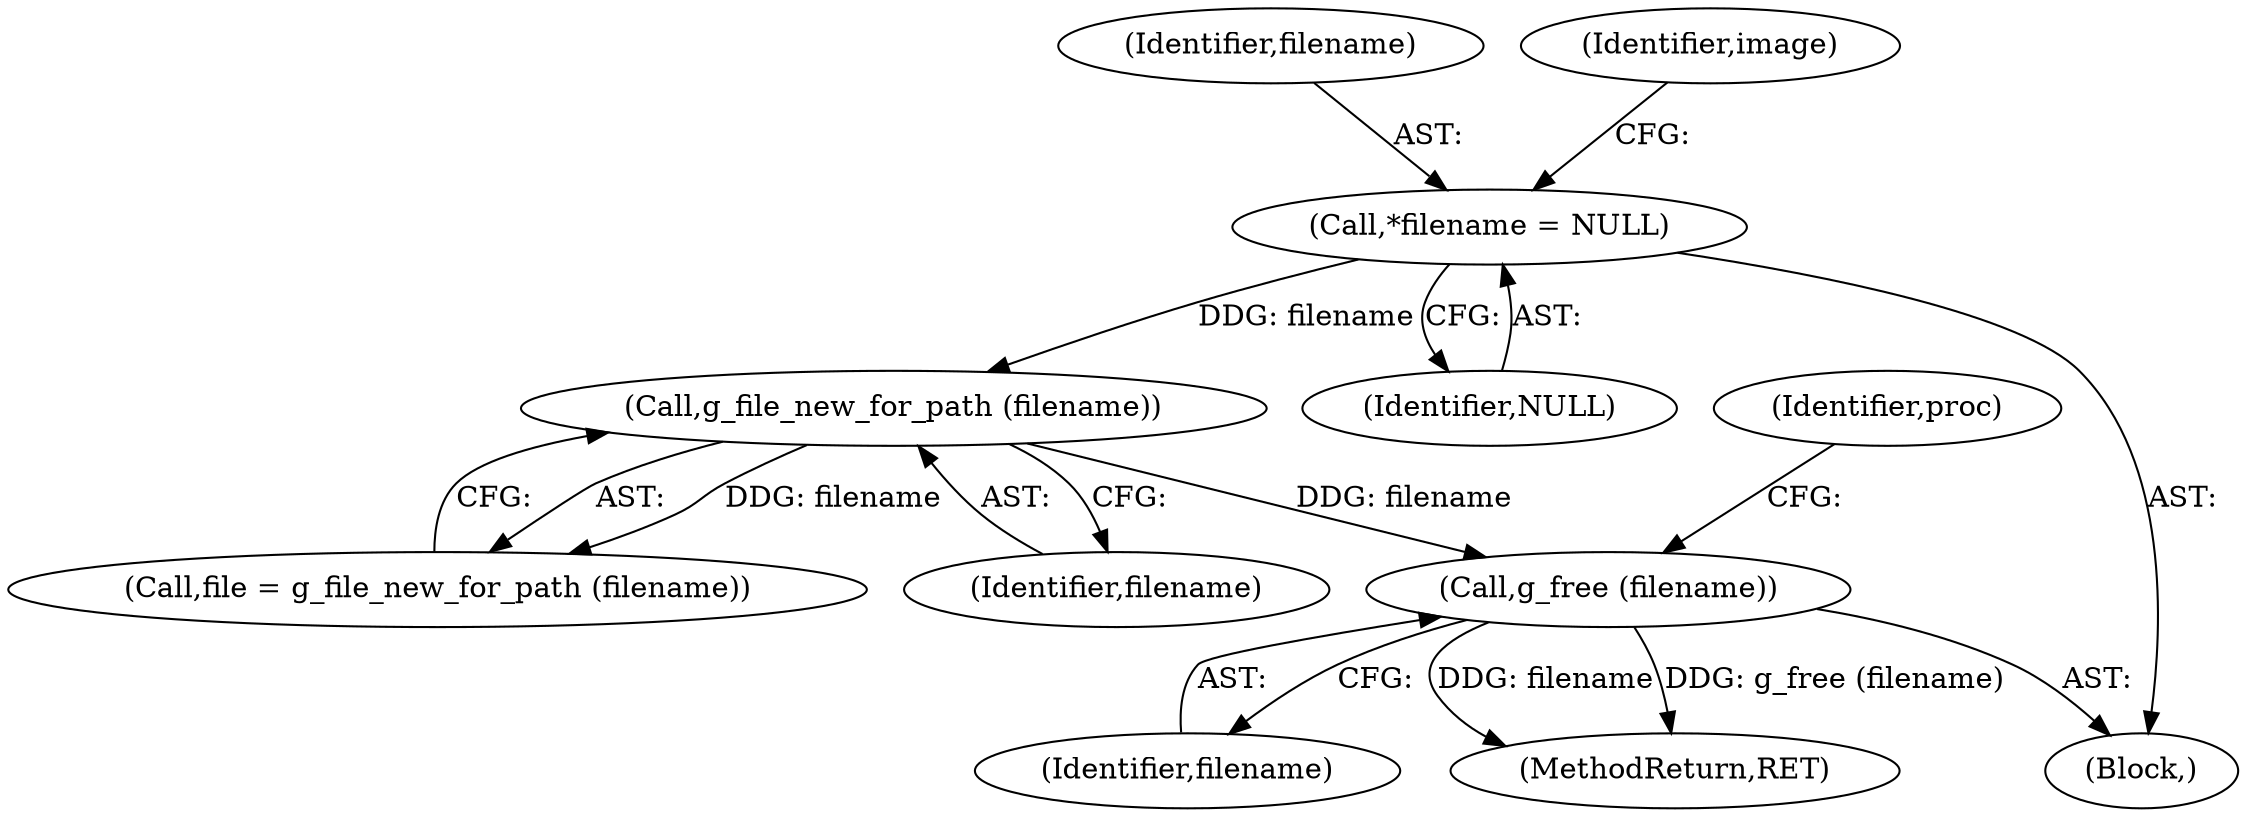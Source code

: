 digraph "0_gimp_c21eff4b031acb04fb4dfce8bd5fdfecc2b6524f@API" {
"1000156" [label="(Call,g_free (filename))"];
"1000154" [label="(Call,g_file_new_for_path (filename))"];
"1000121" [label="(Call,*filename = NULL)"];
"1000154" [label="(Call,g_file_new_for_path (filename))"];
"1000155" [label="(Identifier,filename)"];
"1000121" [label="(Call,*filename = NULL)"];
"1000156" [label="(Call,g_free (filename))"];
"1000152" [label="(Call,file = g_file_new_for_path (filename))"];
"1000123" [label="(Identifier,NULL)"];
"1000122" [label="(Identifier,filename)"];
"1000157" [label="(Identifier,filename)"];
"1000116" [label="(Block,)"];
"1000159" [label="(Identifier,proc)"];
"1000198" [label="(MethodReturn,RET)"];
"1000127" [label="(Identifier,image)"];
"1000156" -> "1000116"  [label="AST: "];
"1000156" -> "1000157"  [label="CFG: "];
"1000157" -> "1000156"  [label="AST: "];
"1000159" -> "1000156"  [label="CFG: "];
"1000156" -> "1000198"  [label="DDG: filename"];
"1000156" -> "1000198"  [label="DDG: g_free (filename)"];
"1000154" -> "1000156"  [label="DDG: filename"];
"1000154" -> "1000152"  [label="AST: "];
"1000154" -> "1000155"  [label="CFG: "];
"1000155" -> "1000154"  [label="AST: "];
"1000152" -> "1000154"  [label="CFG: "];
"1000154" -> "1000152"  [label="DDG: filename"];
"1000121" -> "1000154"  [label="DDG: filename"];
"1000121" -> "1000116"  [label="AST: "];
"1000121" -> "1000123"  [label="CFG: "];
"1000122" -> "1000121"  [label="AST: "];
"1000123" -> "1000121"  [label="AST: "];
"1000127" -> "1000121"  [label="CFG: "];
}
